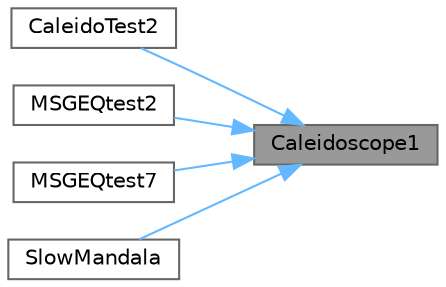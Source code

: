 digraph "Caleidoscope1"
{
 // INTERACTIVE_SVG=YES
 // LATEX_PDF_SIZE
  bgcolor="transparent";
  edge [fontname=Helvetica,fontsize=10,labelfontname=Helvetica,labelfontsize=10];
  node [fontname=Helvetica,fontsize=10,shape=box,height=0.2,width=0.4];
  rankdir="RL";
  Node1 [id="Node000001",label="Caleidoscope1",height=0.2,width=0.4,color="gray40", fillcolor="grey60", style="filled", fontcolor="black",tooltip=" "];
  Node1 -> Node2 [id="edge1_Node000001_Node000002",dir="back",color="steelblue1",style="solid",tooltip=" "];
  Node2 [id="Node000002",label="CaleidoTest2",height=0.2,width=0.4,color="grey40", fillcolor="white", style="filled",URL="$d6/d43/funky_8cpp_a7a5898f5562b8614fc663c1b232db3dd.html#a7a5898f5562b8614fc663c1b232db3dd",tooltip=" "];
  Node1 -> Node3 [id="edge2_Node000001_Node000003",dir="back",color="steelblue1",style="solid",tooltip=" "];
  Node3 [id="Node000003",label="MSGEQtest2",height=0.2,width=0.4,color="grey40", fillcolor="white", style="filled",URL="$d6/d43/funky_8cpp_a8c6c868503d6d7482dd36a2002fe486f.html#a8c6c868503d6d7482dd36a2002fe486f",tooltip=" "];
  Node1 -> Node4 [id="edge3_Node000001_Node000004",dir="back",color="steelblue1",style="solid",tooltip=" "];
  Node4 [id="Node000004",label="MSGEQtest7",height=0.2,width=0.4,color="grey40", fillcolor="white", style="filled",URL="$d6/d43/funky_8cpp_a64119518b389bf1484bcd401c013e039.html#a64119518b389bf1484bcd401c013e039",tooltip=" "];
  Node1 -> Node5 [id="edge4_Node000001_Node000005",dir="back",color="steelblue1",style="solid",tooltip=" "];
  Node5 [id="Node000005",label="SlowMandala",height=0.2,width=0.4,color="grey40", fillcolor="white", style="filled",URL="$d6/d43/funky_8cpp_a3e3c0b5bf749bfb13edea12f44c41270.html#a3e3c0b5bf749bfb13edea12f44c41270",tooltip=" "];
}
